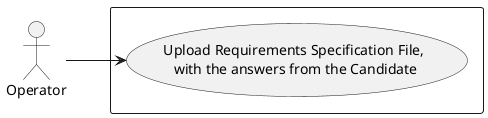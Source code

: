 @startuml
skinparam packageStyle rectangle

left to right direction
    actor as "Operator"

rectangle {
    usecase "Upload Requirements Specification File,\n with the answers from the Candidate" as UC1

    actor --> UC1

}
@enduml